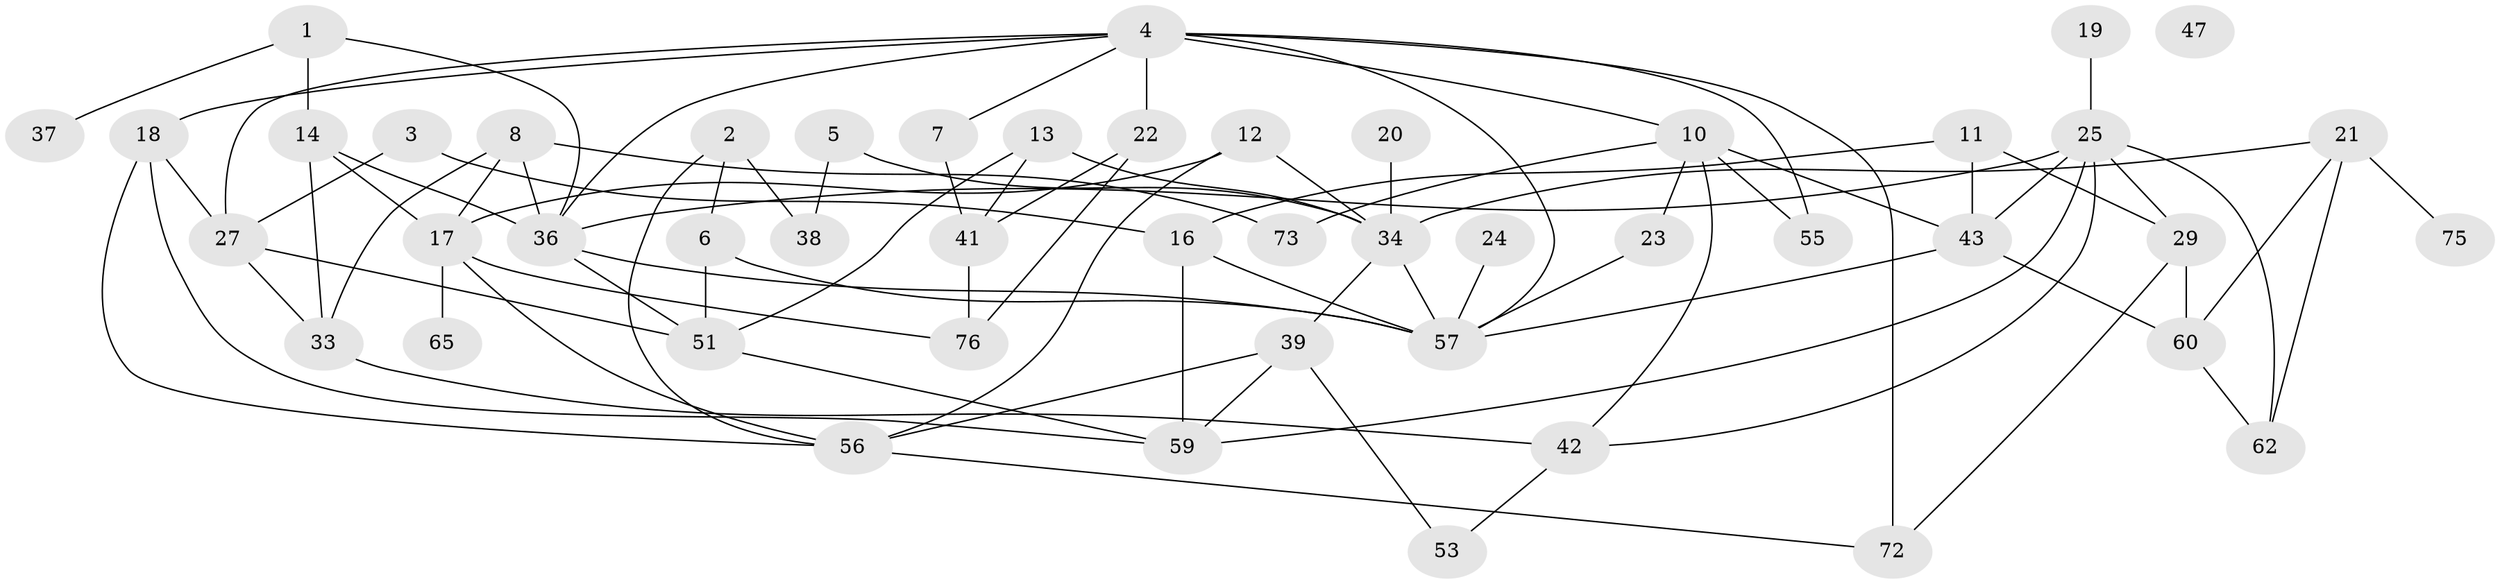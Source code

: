 // original degree distribution, {3: 0.23684210526315788, 2: 0.25, 6: 0.05263157894736842, 4: 0.23684210526315788, 5: 0.06578947368421052, 1: 0.14473684210526316, 8: 0.013157894736842105}
// Generated by graph-tools (version 1.1) at 2025/41/03/06/25 10:41:23]
// undirected, 48 vertices, 86 edges
graph export_dot {
graph [start="1"]
  node [color=gray90,style=filled];
  1 [super="+50"];
  2 [super="+67"];
  3;
  4 [super="+9"];
  5;
  6 [super="+15"];
  7 [super="+35"];
  8 [super="+26"];
  10 [super="+46"];
  11 [super="+31"];
  12 [super="+61"];
  13;
  14 [super="+44"];
  16 [super="+74"];
  17 [super="+52"];
  18 [super="+28"];
  19;
  20;
  21 [super="+30"];
  22 [super="+32"];
  23 [super="+70"];
  24;
  25 [super="+48"];
  27 [super="+68"];
  29 [super="+40"];
  33;
  34 [super="+54"];
  36 [super="+71"];
  37;
  38;
  39 [super="+49"];
  41 [super="+64"];
  42 [super="+45"];
  43;
  47 [super="+69"];
  51 [super="+58"];
  53;
  55;
  56 [super="+63"];
  57 [super="+66"];
  59;
  60;
  62;
  65;
  72;
  73;
  75;
  76;
  1 -- 37;
  1 -- 36;
  1 -- 14;
  2 -- 6;
  2 -- 38;
  2 -- 56;
  3 -- 27;
  3 -- 16;
  4 -- 27;
  4 -- 55;
  4 -- 72;
  4 -- 57;
  4 -- 36;
  4 -- 10;
  4 -- 22;
  4 -- 18;
  4 -- 7;
  5 -- 34;
  5 -- 38;
  6 -- 51;
  6 -- 57;
  7 -- 41 [weight=2];
  8 -- 33;
  8 -- 73;
  8 -- 17;
  8 -- 36;
  10 -- 42;
  10 -- 43;
  10 -- 55;
  10 -- 73;
  10 -- 23;
  11 -- 29;
  11 -- 43;
  11 -- 16 [weight=2];
  12 -- 34;
  12 -- 56;
  12 -- 17;
  13 -- 34;
  13 -- 51;
  13 -- 41;
  14 -- 17;
  14 -- 33;
  14 -- 36;
  16 -- 57;
  16 -- 59;
  17 -- 65;
  17 -- 56;
  17 -- 76;
  18 -- 27;
  18 -- 56;
  18 -- 59;
  19 -- 25;
  20 -- 34;
  21 -- 62;
  21 -- 75;
  21 -- 60;
  21 -- 34;
  22 -- 76;
  22 -- 41;
  23 -- 57;
  24 -- 57;
  25 -- 59;
  25 -- 42;
  25 -- 43;
  25 -- 62;
  25 -- 36;
  25 -- 29;
  27 -- 33;
  27 -- 51;
  29 -- 72;
  29 -- 60;
  33 -- 42;
  34 -- 57;
  34 -- 39;
  36 -- 51;
  36 -- 57;
  39 -- 59;
  39 -- 53;
  39 -- 56;
  41 -- 76;
  42 -- 53;
  43 -- 57;
  43 -- 60;
  51 -- 59;
  56 -- 72;
  60 -- 62;
}
